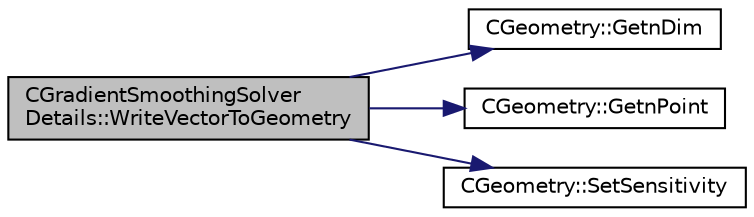 digraph "CGradientSmoothingSolverDetails::WriteVectorToGeometry"
{
 // LATEX_PDF_SIZE
  edge [fontname="Helvetica",fontsize="10",labelfontname="Helvetica",labelfontsize="10"];
  node [fontname="Helvetica",fontsize="10",shape=record];
  rankdir="LR";
  Node1 [label="CGradientSmoothingSolver\lDetails::WriteVectorToGeometry",height=0.2,width=0.4,color="black", fillcolor="grey75", style="filled", fontcolor="black",tooltip=" "];
  Node1 -> Node2 [color="midnightblue",fontsize="10",style="solid",fontname="Helvetica"];
  Node2 [label="CGeometry::GetnDim",height=0.2,width=0.4,color="black", fillcolor="white", style="filled",URL="$classCGeometry.html#ace7f7fe876f629f5bd5f92d4805a1a4b",tooltip="Get number of coordinates."];
  Node1 -> Node3 [color="midnightblue",fontsize="10",style="solid",fontname="Helvetica"];
  Node3 [label="CGeometry::GetnPoint",height=0.2,width=0.4,color="black", fillcolor="white", style="filled",URL="$classCGeometry.html#a275fb07cd99ab79d7a04b4862280169d",tooltip="Get number of points."];
  Node1 -> Node4 [color="midnightblue",fontsize="10",style="solid",fontname="Helvetica"];
  Node4 [label="CGeometry::SetSensitivity",height=0.2,width=0.4,color="black", fillcolor="white", style="filled",URL="$classCGeometry.html#a30a8e4afd91fd0059a57b94461f23e35",tooltip="A virtual member."];
}
